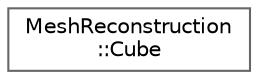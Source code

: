 digraph "类继承关系图"
{
 // INTERACTIVE_SVG=YES
 // LATEX_PDF_SIZE
  bgcolor="transparent";
  edge [fontname=Helvetica,fontsize=10,labelfontname=Helvetica,labelfontsize=10];
  node [fontname=Helvetica,fontsize=10,shape=box,height=0.2,width=0.4];
  rankdir="LR";
  Node0 [id="Node000000",label="MeshReconstruction\l::Cube",height=0.2,width=0.4,color="grey40", fillcolor="white", style="filled",URL="$df/da6/classMeshReconstruction_1_1Cube.html",tooltip=" "];
}
